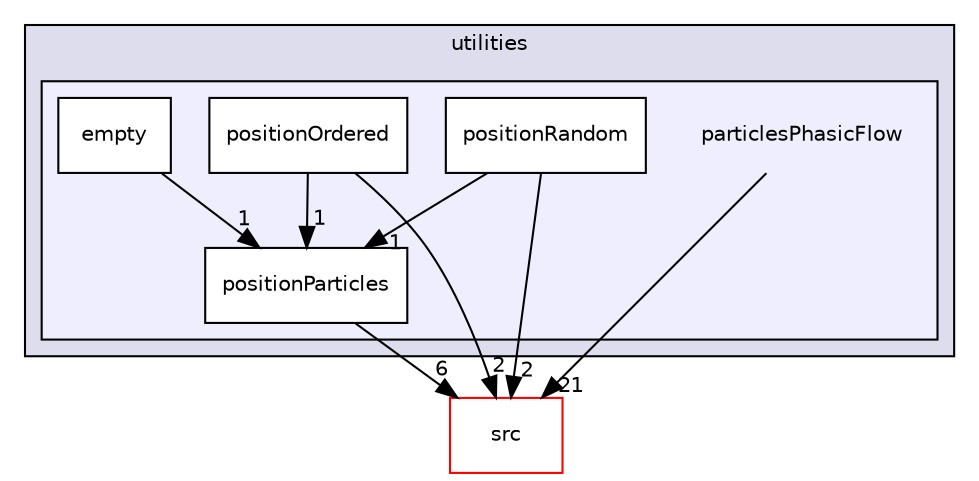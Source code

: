 digraph "utilities/particlesPhasicFlow" {
  compound=true
  node [ fontsize="10", fontname="Helvetica"];
  edge [ labelfontsize="10", labelfontname="Helvetica"];
  subgraph clusterdir_df38b2a5d584e0f6066b4518b95c638b {
    graph [ bgcolor="#ddddee", pencolor="black", label="utilities" fontname="Helvetica", fontsize="10", URL="dir_df38b2a5d584e0f6066b4518b95c638b.html"]
  subgraph clusterdir_e8a3110d50afa743b849d63edd99c1b4 {
    graph [ bgcolor="#eeeeff", pencolor="black", label="" URL="dir_e8a3110d50afa743b849d63edd99c1b4.html"];
    dir_e8a3110d50afa743b849d63edd99c1b4 [shape=plaintext label="particlesPhasicFlow"];
    dir_d83a25e4d6d05026805aee2d6f98f217 [shape=box label="empty" color="black" fillcolor="white" style="filled" URL="dir_d83a25e4d6d05026805aee2d6f98f217.html"];
    dir_b5c1fc600f17faa81fb419a2186a761c [shape=box label="positionOrdered" color="black" fillcolor="white" style="filled" URL="dir_b5c1fc600f17faa81fb419a2186a761c.html"];
    dir_f173282f05c0c49113faf78faa060b26 [shape=box label="positionParticles" color="black" fillcolor="white" style="filled" URL="dir_f173282f05c0c49113faf78faa060b26.html"];
    dir_378bb62d184397650da1263ce6f4afd0 [shape=box label="positionRandom" color="black" fillcolor="white" style="filled" URL="dir_378bb62d184397650da1263ce6f4afd0.html"];
  }
  }
  dir_68267d1309a1af8e8297ef4c3efbcdba [shape=box label="src" fillcolor="white" style="filled" color="red" URL="dir_68267d1309a1af8e8297ef4c3efbcdba.html"];
  dir_b5c1fc600f17faa81fb419a2186a761c->dir_68267d1309a1af8e8297ef4c3efbcdba [headlabel="2", labeldistance=1.5 headhref="dir_000187_000007.html"];
  dir_b5c1fc600f17faa81fb419a2186a761c->dir_f173282f05c0c49113faf78faa060b26 [headlabel="1", labeldistance=1.5 headhref="dir_000187_000188.html"];
  dir_f173282f05c0c49113faf78faa060b26->dir_68267d1309a1af8e8297ef4c3efbcdba [headlabel="6", labeldistance=1.5 headhref="dir_000188_000007.html"];
  dir_d83a25e4d6d05026805aee2d6f98f217->dir_f173282f05c0c49113faf78faa060b26 [headlabel="1", labeldistance=1.5 headhref="dir_000186_000188.html"];
  dir_378bb62d184397650da1263ce6f4afd0->dir_68267d1309a1af8e8297ef4c3efbcdba [headlabel="2", labeldistance=1.5 headhref="dir_000189_000007.html"];
  dir_378bb62d184397650da1263ce6f4afd0->dir_f173282f05c0c49113faf78faa060b26 [headlabel="1", labeldistance=1.5 headhref="dir_000189_000188.html"];
  dir_e8a3110d50afa743b849d63edd99c1b4->dir_68267d1309a1af8e8297ef4c3efbcdba [headlabel="21", labeldistance=1.5 headhref="dir_000185_000007.html"];
}
